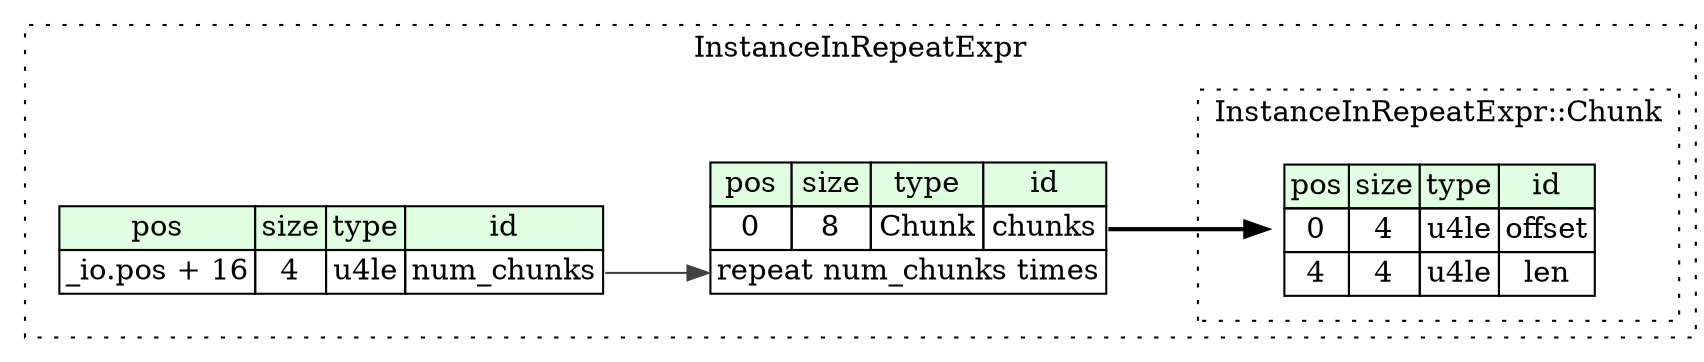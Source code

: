digraph {
	rankdir=LR;
	node [shape=plaintext];
	subgraph cluster__instance_in_repeat_expr {
		label="InstanceInRepeatExpr";
		graph[style=dotted];

		instance_in_repeat_expr__seq [label=<<TABLE BORDER="0" CELLBORDER="1" CELLSPACING="0">
			<TR><TD BGCOLOR="#E0FFE0">pos</TD><TD BGCOLOR="#E0FFE0">size</TD><TD BGCOLOR="#E0FFE0">type</TD><TD BGCOLOR="#E0FFE0">id</TD></TR>
			<TR><TD PORT="chunks_pos">0</TD><TD PORT="chunks_size">8</TD><TD>Chunk</TD><TD PORT="chunks_type">chunks</TD></TR>
			<TR><TD COLSPAN="4" PORT="chunks__repeat">repeat num_chunks times</TD></TR>
		</TABLE>>];
		instance_in_repeat_expr__inst__num_chunks [label=<<TABLE BORDER="0" CELLBORDER="1" CELLSPACING="0">
			<TR><TD BGCOLOR="#E0FFE0">pos</TD><TD BGCOLOR="#E0FFE0">size</TD><TD BGCOLOR="#E0FFE0">type</TD><TD BGCOLOR="#E0FFE0">id</TD></TR>
			<TR><TD PORT="num_chunks_pos">_io.pos + 16</TD><TD PORT="num_chunks_size">4</TD><TD>u4le</TD><TD PORT="num_chunks_type">num_chunks</TD></TR>
		</TABLE>>];
		subgraph cluster__chunk {
			label="InstanceInRepeatExpr::Chunk";
			graph[style=dotted];

			chunk__seq [label=<<TABLE BORDER="0" CELLBORDER="1" CELLSPACING="0">
				<TR><TD BGCOLOR="#E0FFE0">pos</TD><TD BGCOLOR="#E0FFE0">size</TD><TD BGCOLOR="#E0FFE0">type</TD><TD BGCOLOR="#E0FFE0">id</TD></TR>
				<TR><TD PORT="offset_pos">0</TD><TD PORT="offset_size">4</TD><TD>u4le</TD><TD PORT="offset_type">offset</TD></TR>
				<TR><TD PORT="len_pos">4</TD><TD PORT="len_size">4</TD><TD>u4le</TD><TD PORT="len_type">len</TD></TR>
			</TABLE>>];
		}
	}
	instance_in_repeat_expr__seq:chunks_type -> chunk__seq [style=bold];
	instance_in_repeat_expr__inst__num_chunks:num_chunks_type -> instance_in_repeat_expr__seq:chunks__repeat [color="#404040"];
}
